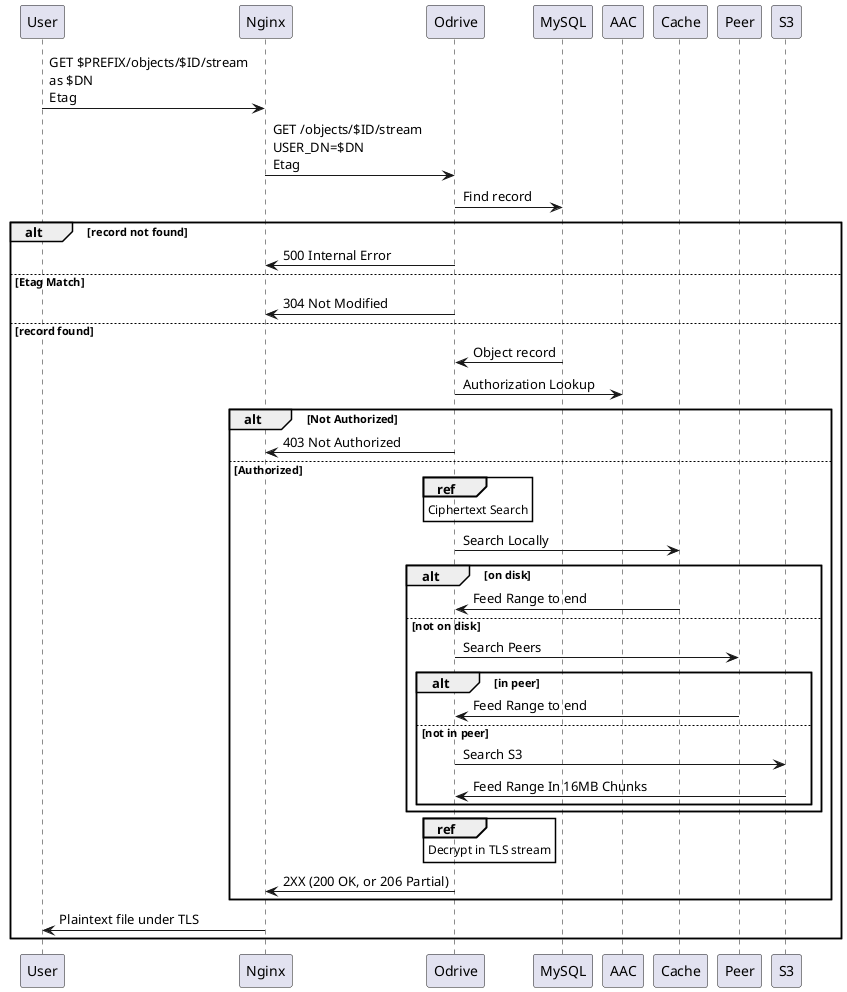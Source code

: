 @startuml
User -> Nginx: GET $PREFIX/objects/$ID/stream\nas $DN\nEtag
Nginx -> Odrive: GET /objects/$ID/stream\nUSER_DN=$DN\nEtag
Odrive -> MySQL: Find record
alt record not found
    Odrive -> Nginx: 500 Internal Error
else Etag Match
    Odrive -> Nginx: 304 Not Modified
else record found
    MySQL -> Odrive: Object record
    Odrive -> AAC: Authorization Lookup
    alt Not Authorized
      Odrive -> Nginx: 403 Not Authorized
    else Authorized
    ref over Odrive: Ciphertext Search
    Odrive -> Cache: Search Locally
    alt on disk
      Cache -> Odrive: Feed Range to end
    else not on disk
      Odrive -> Peer: Search Peers
      alt in peer
        Peer -> Odrive: Feed Range to end
      else not in peer
        Odrive -> S3: Search S3
        S3 -> Odrive: Feed Range In 16MB Chunks
      end
    end
    ref over Odrive: Decrypt in TLS stream
    Odrive -> Nginx: 2XX (200 OK, or 206 Partial)
    end
    Nginx -> User: Plaintext file under TLS
end
@enduml
